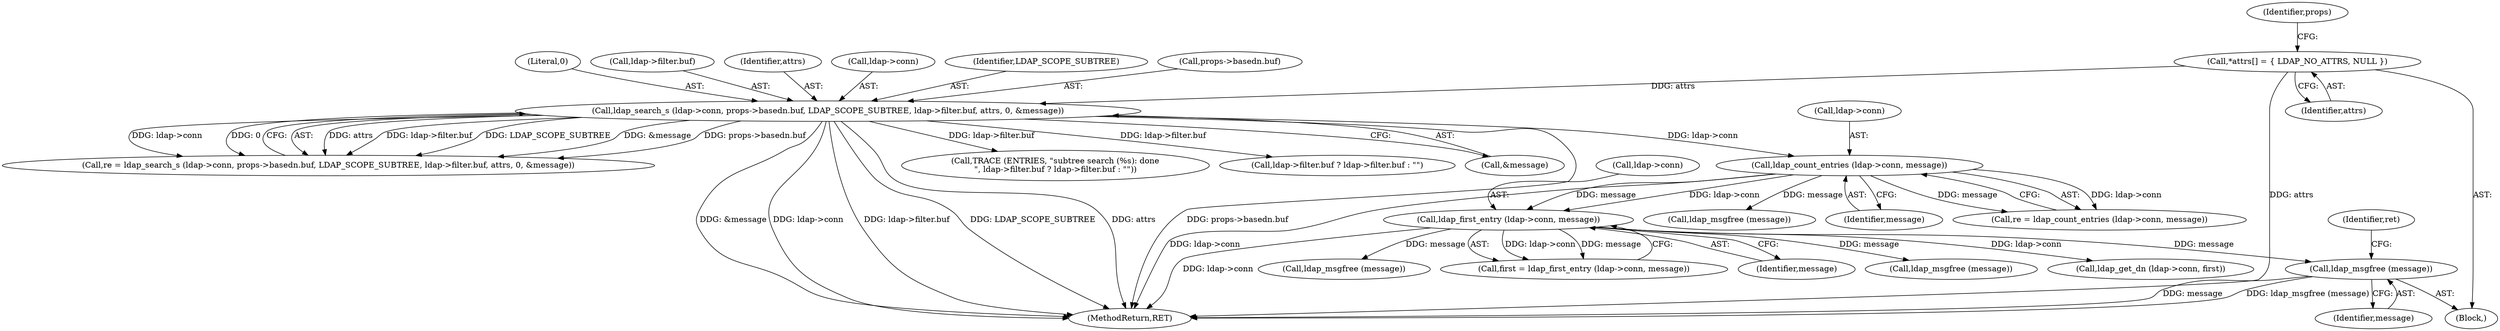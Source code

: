 digraph "0_webserver_fbda667221c51f0aa476a02366e0cf66cb012f88@API" {
"1000283" [label="(Call,ldap_msgfree (message))"];
"1000253" [label="(Call,ldap_first_entry (ldap->conn, message))"];
"1000237" [label="(Call,ldap_count_entries (ldap->conn, message))"];
"1000180" [label="(Call,ldap_search_s (ldap->conn, props->basedn.buf, LDAP_SCOPE_SUBTREE, ldap->filter.buf, attrs, 0, &message))"];
"1000120" [label="(Call,*attrs[] = { LDAP_NO_ATTRS, NULL })"];
"1000189" [label="(Identifier,LDAP_SCOPE_SUBTREE)"];
"1000184" [label="(Call,props->basedn.buf)"];
"1000283" [label="(Call,ldap_msgfree (message))"];
"1000247" [label="(Call,ldap_msgfree (message))"];
"1000279" [label="(Call,ldap_msgfree (message))"];
"1000220" [label="(Call,TRACE (ENTRIES, \"subtree search (%s): done\n\", ldap->filter.buf ? ldap->filter.buf : \"\"))"];
"1000235" [label="(Call,re = ldap_count_entries (ldap->conn, message))"];
"1000223" [label="(Call,ldap->filter.buf ? ldap->filter.buf : \"\")"];
"1000237" [label="(Call,ldap_count_entries (ldap->conn, message))"];
"1000197" [label="(Call,&message)"];
"1000251" [label="(Call,first = ldap_first_entry (ldap->conn, message))"];
"1000120" [label="(Call,*attrs[] = { LDAP_NO_ATTRS, NULL })"];
"1000286" [label="(Identifier,ret)"];
"1000180" [label="(Call,ldap_search_s (ldap->conn, props->basedn.buf, LDAP_SCOPE_SUBTREE, ldap->filter.buf, attrs, 0, &message))"];
"1000196" [label="(Literal,0)"];
"1000253" [label="(Call,ldap_first_entry (ldap->conn, message))"];
"1000124" [label="(Identifier,props)"];
"1000284" [label="(Identifier,message)"];
"1000178" [label="(Call,re = ldap_search_s (ldap->conn, props->basedn.buf, LDAP_SCOPE_SUBTREE, ldap->filter.buf, attrs, 0, &message))"];
"1000190" [label="(Call,ldap->filter.buf)"];
"1000254" [label="(Call,ldap->conn)"];
"1000257" [label="(Identifier,message)"];
"1000263" [label="(Call,ldap_msgfree (message))"];
"1000112" [label="(Block,)"];
"1000241" [label="(Identifier,message)"];
"1000269" [label="(Call,ldap_get_dn (ldap->conn, first))"];
"1000238" [label="(Call,ldap->conn)"];
"1000195" [label="(Identifier,attrs)"];
"1000181" [label="(Call,ldap->conn)"];
"1000121" [label="(Identifier,attrs)"];
"1000327" [label="(MethodReturn,RET)"];
"1000283" -> "1000112"  [label="AST: "];
"1000283" -> "1000284"  [label="CFG: "];
"1000284" -> "1000283"  [label="AST: "];
"1000286" -> "1000283"  [label="CFG: "];
"1000283" -> "1000327"  [label="DDG: message"];
"1000283" -> "1000327"  [label="DDG: ldap_msgfree (message)"];
"1000253" -> "1000283"  [label="DDG: message"];
"1000253" -> "1000251"  [label="AST: "];
"1000253" -> "1000257"  [label="CFG: "];
"1000254" -> "1000253"  [label="AST: "];
"1000257" -> "1000253"  [label="AST: "];
"1000251" -> "1000253"  [label="CFG: "];
"1000253" -> "1000327"  [label="DDG: ldap->conn"];
"1000253" -> "1000251"  [label="DDG: ldap->conn"];
"1000253" -> "1000251"  [label="DDG: message"];
"1000237" -> "1000253"  [label="DDG: ldap->conn"];
"1000237" -> "1000253"  [label="DDG: message"];
"1000253" -> "1000263"  [label="DDG: message"];
"1000253" -> "1000269"  [label="DDG: ldap->conn"];
"1000253" -> "1000279"  [label="DDG: message"];
"1000237" -> "1000235"  [label="AST: "];
"1000237" -> "1000241"  [label="CFG: "];
"1000238" -> "1000237"  [label="AST: "];
"1000241" -> "1000237"  [label="AST: "];
"1000235" -> "1000237"  [label="CFG: "];
"1000237" -> "1000327"  [label="DDG: ldap->conn"];
"1000237" -> "1000235"  [label="DDG: ldap->conn"];
"1000237" -> "1000235"  [label="DDG: message"];
"1000180" -> "1000237"  [label="DDG: ldap->conn"];
"1000237" -> "1000247"  [label="DDG: message"];
"1000180" -> "1000178"  [label="AST: "];
"1000180" -> "1000197"  [label="CFG: "];
"1000181" -> "1000180"  [label="AST: "];
"1000184" -> "1000180"  [label="AST: "];
"1000189" -> "1000180"  [label="AST: "];
"1000190" -> "1000180"  [label="AST: "];
"1000195" -> "1000180"  [label="AST: "];
"1000196" -> "1000180"  [label="AST: "];
"1000197" -> "1000180"  [label="AST: "];
"1000178" -> "1000180"  [label="CFG: "];
"1000180" -> "1000327"  [label="DDG: ldap->conn"];
"1000180" -> "1000327"  [label="DDG: ldap->filter.buf"];
"1000180" -> "1000327"  [label="DDG: LDAP_SCOPE_SUBTREE"];
"1000180" -> "1000327"  [label="DDG: attrs"];
"1000180" -> "1000327"  [label="DDG: props->basedn.buf"];
"1000180" -> "1000327"  [label="DDG: &message"];
"1000180" -> "1000178"  [label="DDG: attrs"];
"1000180" -> "1000178"  [label="DDG: ldap->filter.buf"];
"1000180" -> "1000178"  [label="DDG: LDAP_SCOPE_SUBTREE"];
"1000180" -> "1000178"  [label="DDG: &message"];
"1000180" -> "1000178"  [label="DDG: props->basedn.buf"];
"1000180" -> "1000178"  [label="DDG: ldap->conn"];
"1000180" -> "1000178"  [label="DDG: 0"];
"1000120" -> "1000180"  [label="DDG: attrs"];
"1000180" -> "1000220"  [label="DDG: ldap->filter.buf"];
"1000180" -> "1000223"  [label="DDG: ldap->filter.buf"];
"1000120" -> "1000112"  [label="AST: "];
"1000120" -> "1000121"  [label="CFG: "];
"1000121" -> "1000120"  [label="AST: "];
"1000124" -> "1000120"  [label="CFG: "];
"1000120" -> "1000327"  [label="DDG: attrs"];
}
